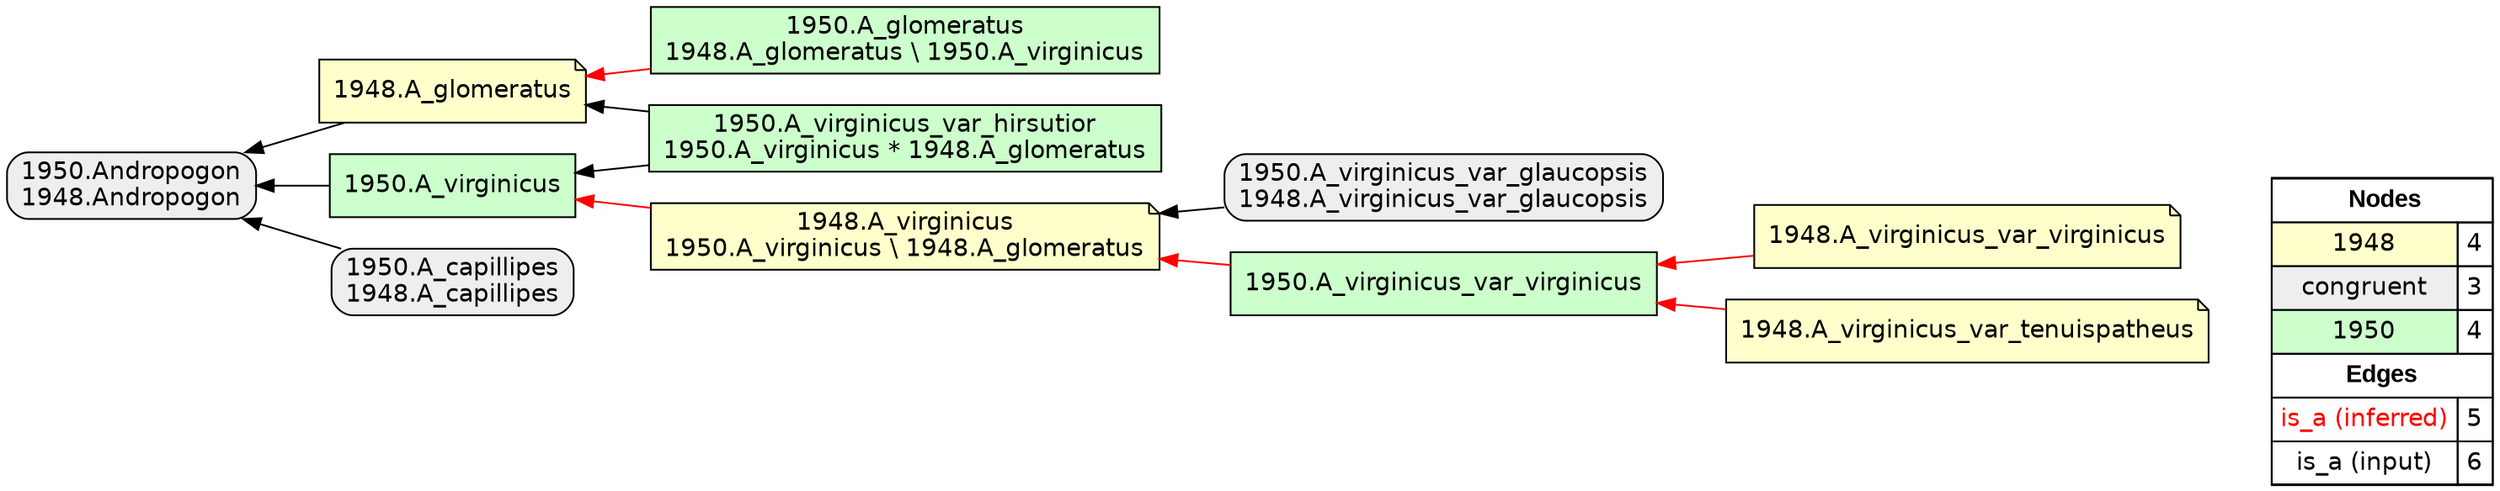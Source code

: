 digraph{
rankdir=RL
node[shape=note style=filled fillcolor="#FFFFCC" fontname="helvetica"] 
"1948.A_virginicus\n1950.A_virginicus \\ 1948.A_glomeratus"
"1948.A_glomeratus"
"1948.A_virginicus_var_virginicus"
"1948.A_virginicus_var_tenuispatheus"
node[shape=box style="filled,rounded" fillcolor="#EEEEEE" fontname="helvetica"] 
"1950.A_virginicus_var_glaucopsis\n1948.A_virginicus_var_glaucopsis"
"1950.A_capillipes\n1948.A_capillipes"
"1950.Andropogon\n1948.Andropogon"
node[shape=box style=filled fillcolor="#CCFFCC" fontname="helvetica"] 
"1950.A_virginicus_var_virginicus"
"1950.A_virginicus"
"1950.A_glomeratus\n1948.A_glomeratus \\ 1950.A_virginicus"
"1950.A_virginicus_var_hirsutior\n1950.A_virginicus * 1948.A_glomeratus"
edge[arrowhead=normal style=dotted color="#000000" constraint=true penwidth=1]
edge[arrowhead=normal style=solid color="#FF0000" constraint=true penwidth=1]
"1948.A_virginicus\n1950.A_virginicus \\ 1948.A_glomeratus" -> "1950.A_virginicus"
"1948.A_virginicus_var_virginicus" -> "1950.A_virginicus_var_virginicus"
"1948.A_virginicus_var_tenuispatheus" -> "1950.A_virginicus_var_virginicus"
"1950.A_virginicus_var_virginicus" -> "1948.A_virginicus\n1950.A_virginicus \\ 1948.A_glomeratus"
"1950.A_glomeratus\n1948.A_glomeratus \\ 1950.A_virginicus" -> "1948.A_glomeratus"
edge[arrowhead=normal style=solid color="#000000" constraint=true penwidth=1]
"1950.A_virginicus_var_hirsutior\n1950.A_virginicus * 1948.A_glomeratus" -> "1950.A_virginicus"
"1950.A_virginicus_var_hirsutior\n1950.A_virginicus * 1948.A_glomeratus" -> "1948.A_glomeratus"
"1950.A_capillipes\n1948.A_capillipes" -> "1950.Andropogon\n1948.Andropogon"
"1950.A_virginicus" -> "1950.Andropogon\n1948.Andropogon"
"1950.A_virginicus_var_glaucopsis\n1948.A_virginicus_var_glaucopsis" -> "1948.A_virginicus\n1950.A_virginicus \\ 1948.A_glomeratus"
"1948.A_glomeratus" -> "1950.Andropogon\n1948.Andropogon"
node[shape=box] 
{rank=source Legend [fillcolor= white margin=0 label=< 
 <TABLE BORDER="0" CELLBORDER="1" CELLSPACING="0" CELLPADDING="4"> 
<TR> <TD COLSPAN="2"><font face="Arial Black"> Nodes</font></TD> </TR> 
<TR> 
 <TD bgcolor="#FFFFCC" fontname="helvetica">1948</TD> 
 <TD>4</TD> 
 </TR> 
<TR> 
 <TD bgcolor="#EEEEEE" fontname="helvetica">congruent</TD> 
 <TD>3</TD> 
 </TR> 
<TR> 
 <TD bgcolor="#CCFFCC" fontname="helvetica">1950</TD> 
 <TD>4</TD> 
 </TR> 
<TR> <TD COLSPAN="2"><font face = "Arial Black"> Edges </font></TD> </TR> 
<TR> 
 <TD><font color ="#FF0000">is_a (inferred)</font></TD><TD>5</TD>
</TR>
<TR> 
 <TD><font color ="#000000">is_a (input)</font></TD><TD>6</TD>
</TR>
</TABLE> 
 >] } 
}